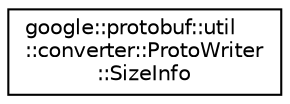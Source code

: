 digraph "类继承关系图"
{
 // LATEX_PDF_SIZE
  edge [fontname="Helvetica",fontsize="10",labelfontname="Helvetica",labelfontsize="10"];
  node [fontname="Helvetica",fontsize="10",shape=record];
  rankdir="LR";
  Node0 [label="google::protobuf::util\l::converter::ProtoWriter\l::SizeInfo",height=0.2,width=0.4,color="black", fillcolor="white", style="filled",URL="$structgoogle_1_1protobuf_1_1util_1_1converter_1_1ProtoWriter_1_1SizeInfo.html",tooltip=" "];
}

